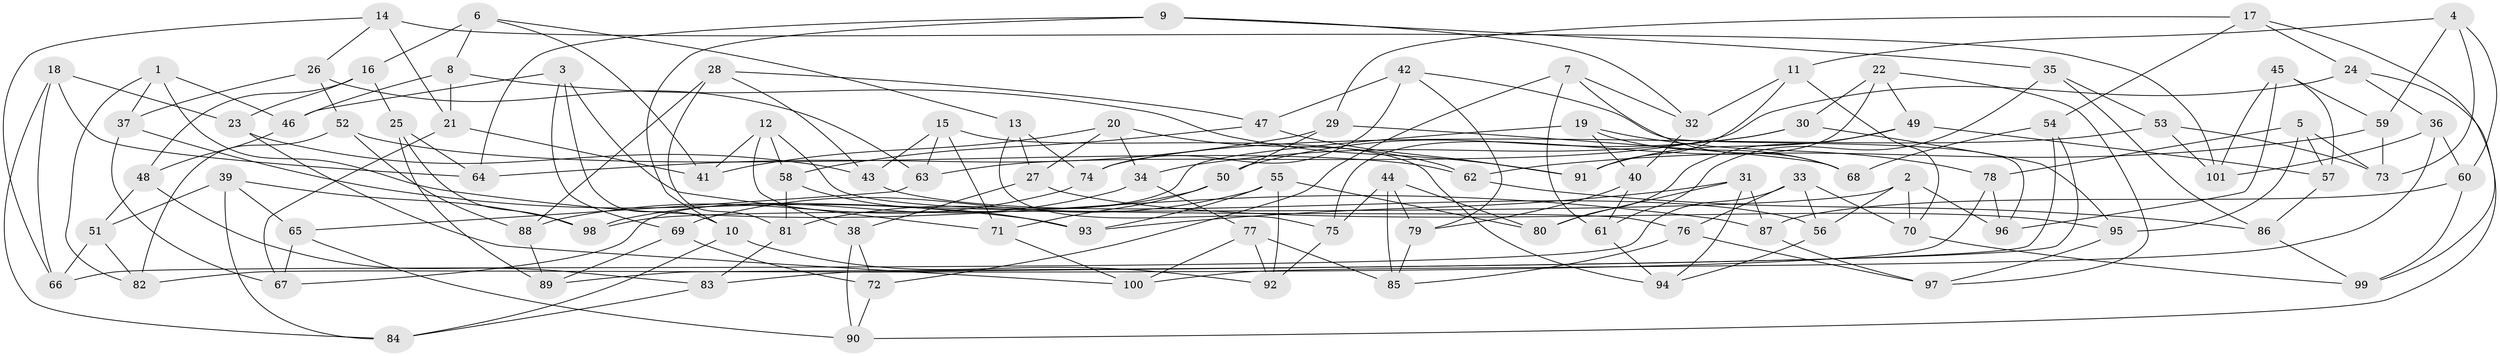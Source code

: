 // Generated by graph-tools (version 1.1) at 2025/37/03/09/25 02:37:50]
// undirected, 101 vertices, 202 edges
graph export_dot {
graph [start="1"]
  node [color=gray90,style=filled];
  1;
  2;
  3;
  4;
  5;
  6;
  7;
  8;
  9;
  10;
  11;
  12;
  13;
  14;
  15;
  16;
  17;
  18;
  19;
  20;
  21;
  22;
  23;
  24;
  25;
  26;
  27;
  28;
  29;
  30;
  31;
  32;
  33;
  34;
  35;
  36;
  37;
  38;
  39;
  40;
  41;
  42;
  43;
  44;
  45;
  46;
  47;
  48;
  49;
  50;
  51;
  52;
  53;
  54;
  55;
  56;
  57;
  58;
  59;
  60;
  61;
  62;
  63;
  64;
  65;
  66;
  67;
  68;
  69;
  70;
  71;
  72;
  73;
  74;
  75;
  76;
  77;
  78;
  79;
  80;
  81;
  82;
  83;
  84;
  85;
  86;
  87;
  88;
  89;
  90;
  91;
  92;
  93;
  94;
  95;
  96;
  97;
  98;
  99;
  100;
  101;
  1 -- 82;
  1 -- 87;
  1 -- 46;
  1 -- 37;
  2 -- 98;
  2 -- 56;
  2 -- 70;
  2 -- 96;
  3 -- 71;
  3 -- 10;
  3 -- 69;
  3 -- 46;
  4 -- 73;
  4 -- 11;
  4 -- 60;
  4 -- 59;
  5 -- 73;
  5 -- 95;
  5 -- 57;
  5 -- 78;
  6 -- 16;
  6 -- 8;
  6 -- 13;
  6 -- 41;
  7 -- 32;
  7 -- 72;
  7 -- 68;
  7 -- 61;
  8 -- 21;
  8 -- 91;
  8 -- 46;
  9 -- 64;
  9 -- 35;
  9 -- 32;
  9 -- 10;
  10 -- 84;
  10 -- 92;
  11 -- 32;
  11 -- 70;
  11 -- 91;
  12 -- 58;
  12 -- 38;
  12 -- 76;
  12 -- 41;
  13 -- 75;
  13 -- 27;
  13 -- 74;
  14 -- 21;
  14 -- 101;
  14 -- 66;
  14 -- 26;
  15 -- 63;
  15 -- 94;
  15 -- 43;
  15 -- 71;
  16 -- 48;
  16 -- 25;
  16 -- 23;
  17 -- 99;
  17 -- 54;
  17 -- 29;
  17 -- 24;
  18 -- 23;
  18 -- 64;
  18 -- 84;
  18 -- 66;
  19 -- 40;
  19 -- 68;
  19 -- 67;
  19 -- 78;
  20 -- 41;
  20 -- 27;
  20 -- 34;
  20 -- 62;
  21 -- 41;
  21 -- 67;
  22 -- 49;
  22 -- 97;
  22 -- 75;
  22 -- 30;
  23 -- 100;
  23 -- 43;
  24 -- 63;
  24 -- 90;
  24 -- 36;
  25 -- 64;
  25 -- 98;
  25 -- 89;
  26 -- 37;
  26 -- 63;
  26 -- 52;
  27 -- 95;
  27 -- 38;
  28 -- 81;
  28 -- 47;
  28 -- 88;
  28 -- 43;
  29 -- 64;
  29 -- 68;
  29 -- 50;
  30 -- 50;
  30 -- 95;
  30 -- 34;
  31 -- 80;
  31 -- 94;
  31 -- 93;
  31 -- 87;
  32 -- 40;
  33 -- 70;
  33 -- 66;
  33 -- 56;
  33 -- 76;
  34 -- 77;
  34 -- 98;
  35 -- 86;
  35 -- 61;
  35 -- 53;
  36 -- 101;
  36 -- 60;
  36 -- 100;
  37 -- 67;
  37 -- 93;
  38 -- 90;
  38 -- 72;
  39 -- 51;
  39 -- 98;
  39 -- 84;
  39 -- 65;
  40 -- 79;
  40 -- 61;
  42 -- 47;
  42 -- 79;
  42 -- 96;
  42 -- 74;
  43 -- 56;
  44 -- 85;
  44 -- 79;
  44 -- 75;
  44 -- 80;
  45 -- 96;
  45 -- 57;
  45 -- 59;
  45 -- 101;
  46 -- 48;
  47 -- 91;
  47 -- 58;
  48 -- 51;
  48 -- 83;
  49 -- 57;
  49 -- 91;
  49 -- 80;
  50 -- 71;
  50 -- 81;
  51 -- 66;
  51 -- 82;
  52 -- 82;
  52 -- 88;
  52 -- 62;
  53 -- 101;
  53 -- 73;
  53 -- 74;
  54 -- 89;
  54 -- 68;
  54 -- 83;
  55 -- 93;
  55 -- 80;
  55 -- 69;
  55 -- 92;
  56 -- 94;
  57 -- 86;
  58 -- 81;
  58 -- 93;
  59 -- 73;
  59 -- 62;
  60 -- 87;
  60 -- 99;
  61 -- 94;
  62 -- 86;
  63 -- 65;
  65 -- 90;
  65 -- 67;
  69 -- 72;
  69 -- 89;
  70 -- 99;
  71 -- 100;
  72 -- 90;
  74 -- 88;
  75 -- 92;
  76 -- 85;
  76 -- 97;
  77 -- 100;
  77 -- 85;
  77 -- 92;
  78 -- 82;
  78 -- 96;
  79 -- 85;
  81 -- 83;
  83 -- 84;
  86 -- 99;
  87 -- 97;
  88 -- 89;
  95 -- 97;
}
